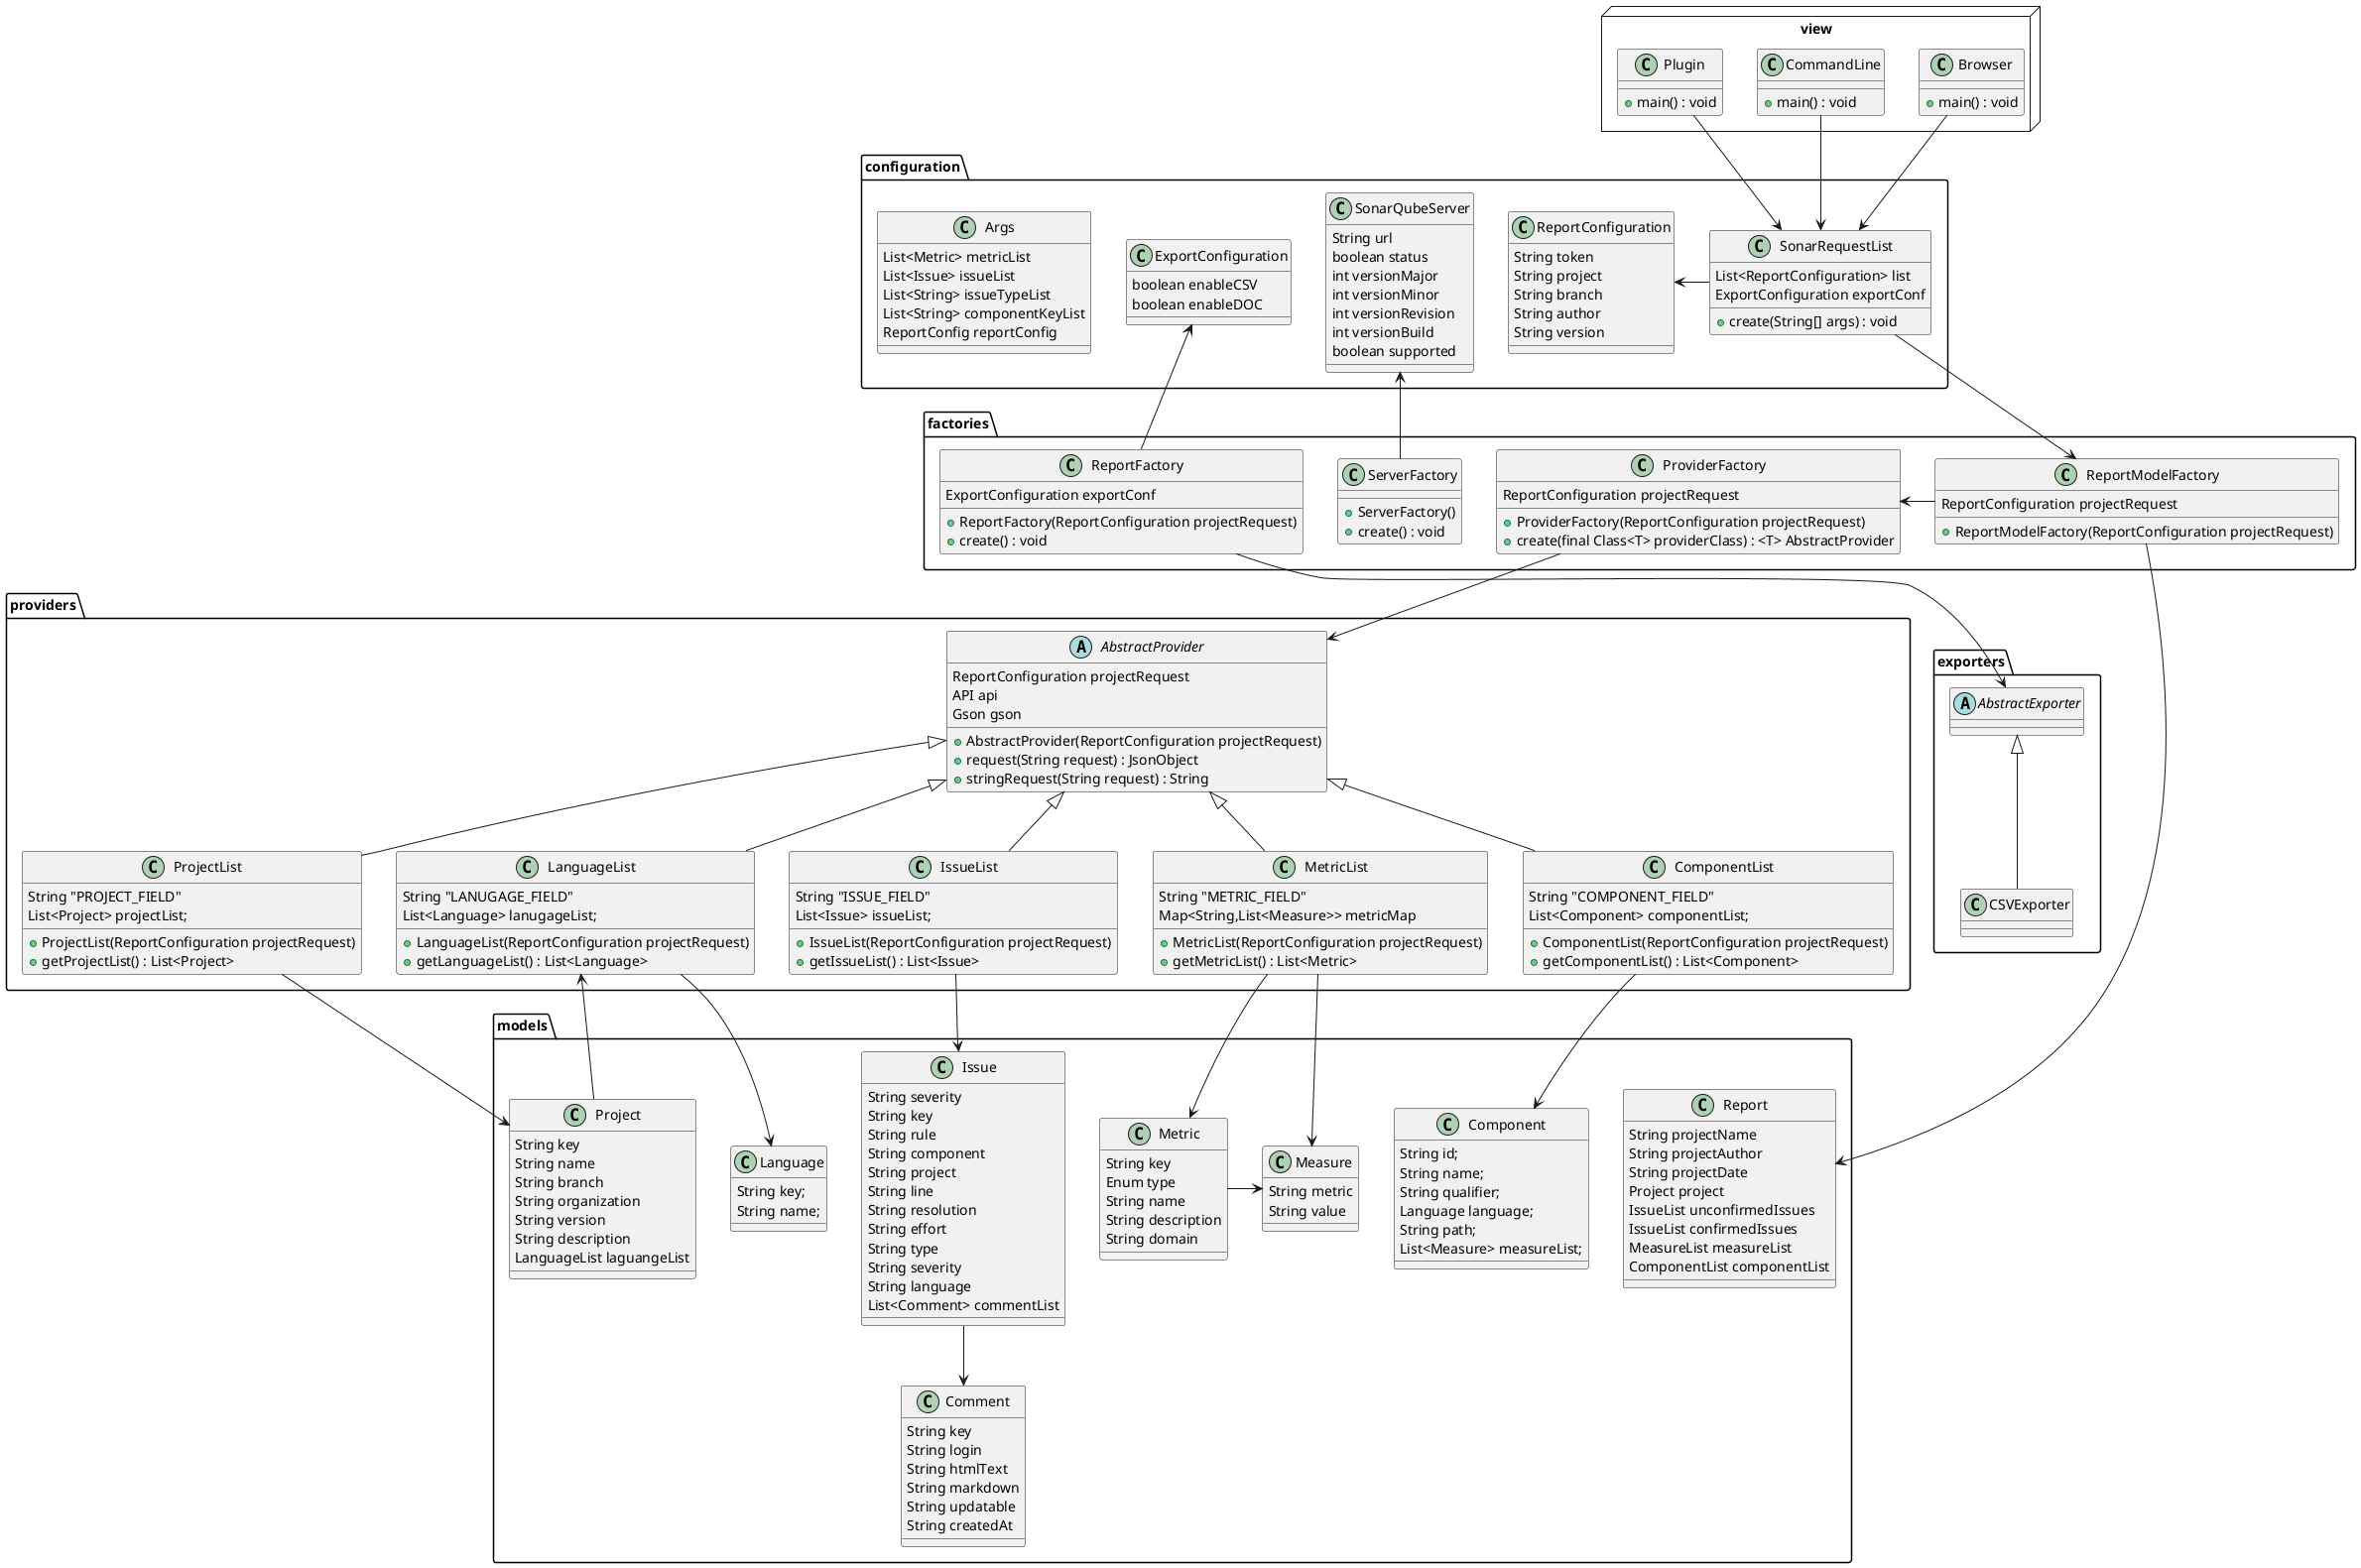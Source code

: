 @startuml components

package providers {

    abstract AbstractProvider {
        ReportConfiguration projectRequest
        API api 
        Gson gson
        +AbstractProvider(ReportConfiguration projectRequest)
        +request(String request) : JsonObject
        +stringRequest(String request) : String
    }

    class ComponentList {
        String "COMPONENT_FIELD"
        List<Component> componentList;
        +ComponentList(ReportConfiguration projectRequest)
        +getComponentList() : List<Component>
    }

    class IssueList {
        String "ISSUE_FIELD" 
        List<Issue> issueList;
        +IssueList(ReportConfiguration projectRequest)
        +getIssueList() : List<Issue>
    }

    class LanguageList {
        String "LANUGAGE_FIELD" 
        List<Language> lanugageList;
        +LanguageList(ReportConfiguration projectRequest)
        +getLanguageList() : List<Language>
    }

    class ProjectList {
        String "PROJECT_FIELD" 
        List<Project> projectList;
        +ProjectList(ReportConfiguration projectRequest)
        +getProjectList() : List<Project>
    }
    
    class MetricList {
        String "METRIC_FIELD" 
        Map<String,List<Measure>> metricMap
        +MetricList(ReportConfiguration projectRequest)
        +getMetricList() : List<Metric>
    }

}

package factories {
    class ProviderFactory {
        ReportConfiguration projectRequest
        +ProviderFactory(ReportConfiguration projectRequest)
        +create(final Class<T> providerClass) : <T> AbstractProvider 
    }

    class ReportFactory {
        ExportConfiguration exportConf
        +ReportFactory(ReportConfiguration projectRequest)
        +create() : void
    }

    class ReportModelFactory {
        ReportConfiguration projectRequest
        +ReportModelFactory(ReportConfiguration projectRequest)
    }

    class ServerFactory {
        +ServerFactory()
        +create() : void
    }
}

package exporters { 
    abstract AbstractExporter {

    }

    class CSVExporter {

    }
}

package models {
    class Comment {
        String key
        String login
        String htmlText
        String markdown
        String updatable
        String createdAt
    }

    class Component {
        String id;
        String name;
        String qualifier;
        Language language;
        String path;
        List<Measure> measureList;
    }


    class Issue {
         String severity
         String key
         String rule
         String component
         String project
         String line
         String resolution
         String effort
         String type
         String severity
         String language
         List<Comment> commentList
    }

    class Language {
        String key;
        String name;
    }

    class Measure {
        String metric
        String value
    }

    class Project {
        String key
        String name
        String branch
        String organization
        String version
        String description
        LanguageList laguangeList
    }

    class Report {
        String projectName
        String projectAuthor
        String projectDate
        Project project
        IssueList unconfirmedIssues
        IssueList confirmedIssues
        MeasureList measureList
        ComponentList componentList
    }

    class Metric {
        String key
        Enum type
        String name
        String description
        String domain

    }
}

package configuration {
    class SonarRequestList {
        List<ReportConfiguration> list
        ExportConfiguration exportConf
        +create(String[] args) : void
    }

    class ReportConfiguration {
        String token
        String project
        String branch
        String author
        String version
    }

    
    class SonarQubeServer {
        String url
        boolean status
        int versionMajor
        int versionMinor
        int versionRevision
        int versionBuild
        boolean supported
    }

    class Args {
        List<Metric> metricList
        List<Issue> issueList
        List<String> issueTypeList
        List<String> componentKeyList
        ReportConfig reportConfig
    }

    class ExportConfiguration {
        boolean enableCSV
        boolean enableDOC
    }
}

package view <<Node>> {
    class Browser {
        +main() : void
    }

    class CommandLine {
        +main() : void
    }

    class Plugin {
        +main() : void
    }
}

IssueList -up-|> AbstractProvider
ComponentList -up-|> AbstractProvider
LanguageList -up-|> AbstractProvider
MetricList -up-|> AbstractProvider
ProjectList -up-|> AbstractProvider
MetricList -[hidden]> ComponentList

ComponentList -down-> Component
IssueList -down-> Issue
LanguageList -down-> Language
ProjectList -down-> Project
Issue -down-> Comment
MetricList -down-> Metric
MetricList -down-> Measure
Metric -> Measure
Project -> LanguageList

ReportModelFactory -> Report
ProviderFactory -down-> AbstractProvider
ReportFactory -down-> AbstractExporter
ServerFactory -up-> SonarQubeServer
ReportModelFactory -> ProviderFactory
ReportFactory -> ExportConfiguration

CSVExporter -up-|> AbstractExporter

CommandLine -down-> SonarRequestList
Browser -down-> SonarRequestList
Plugin -down-> SonarRequestList
SonarRequestList -left-> ReportConfiguration
SonarRequestList -down-> ReportModelFactory

/'
note "Creación de las listas de Modelos" as N1
note "Instacia de Server" as N2
note "MAIN para crear el Report" as N3
note "Crea diferentes exportables" as N4
N1 -up-> ProviderFactory
N2 -down-> ServerFactory
N3 -down-> ReportModelFactory
N4 -down-> ReportFactory  
`/
@enduml